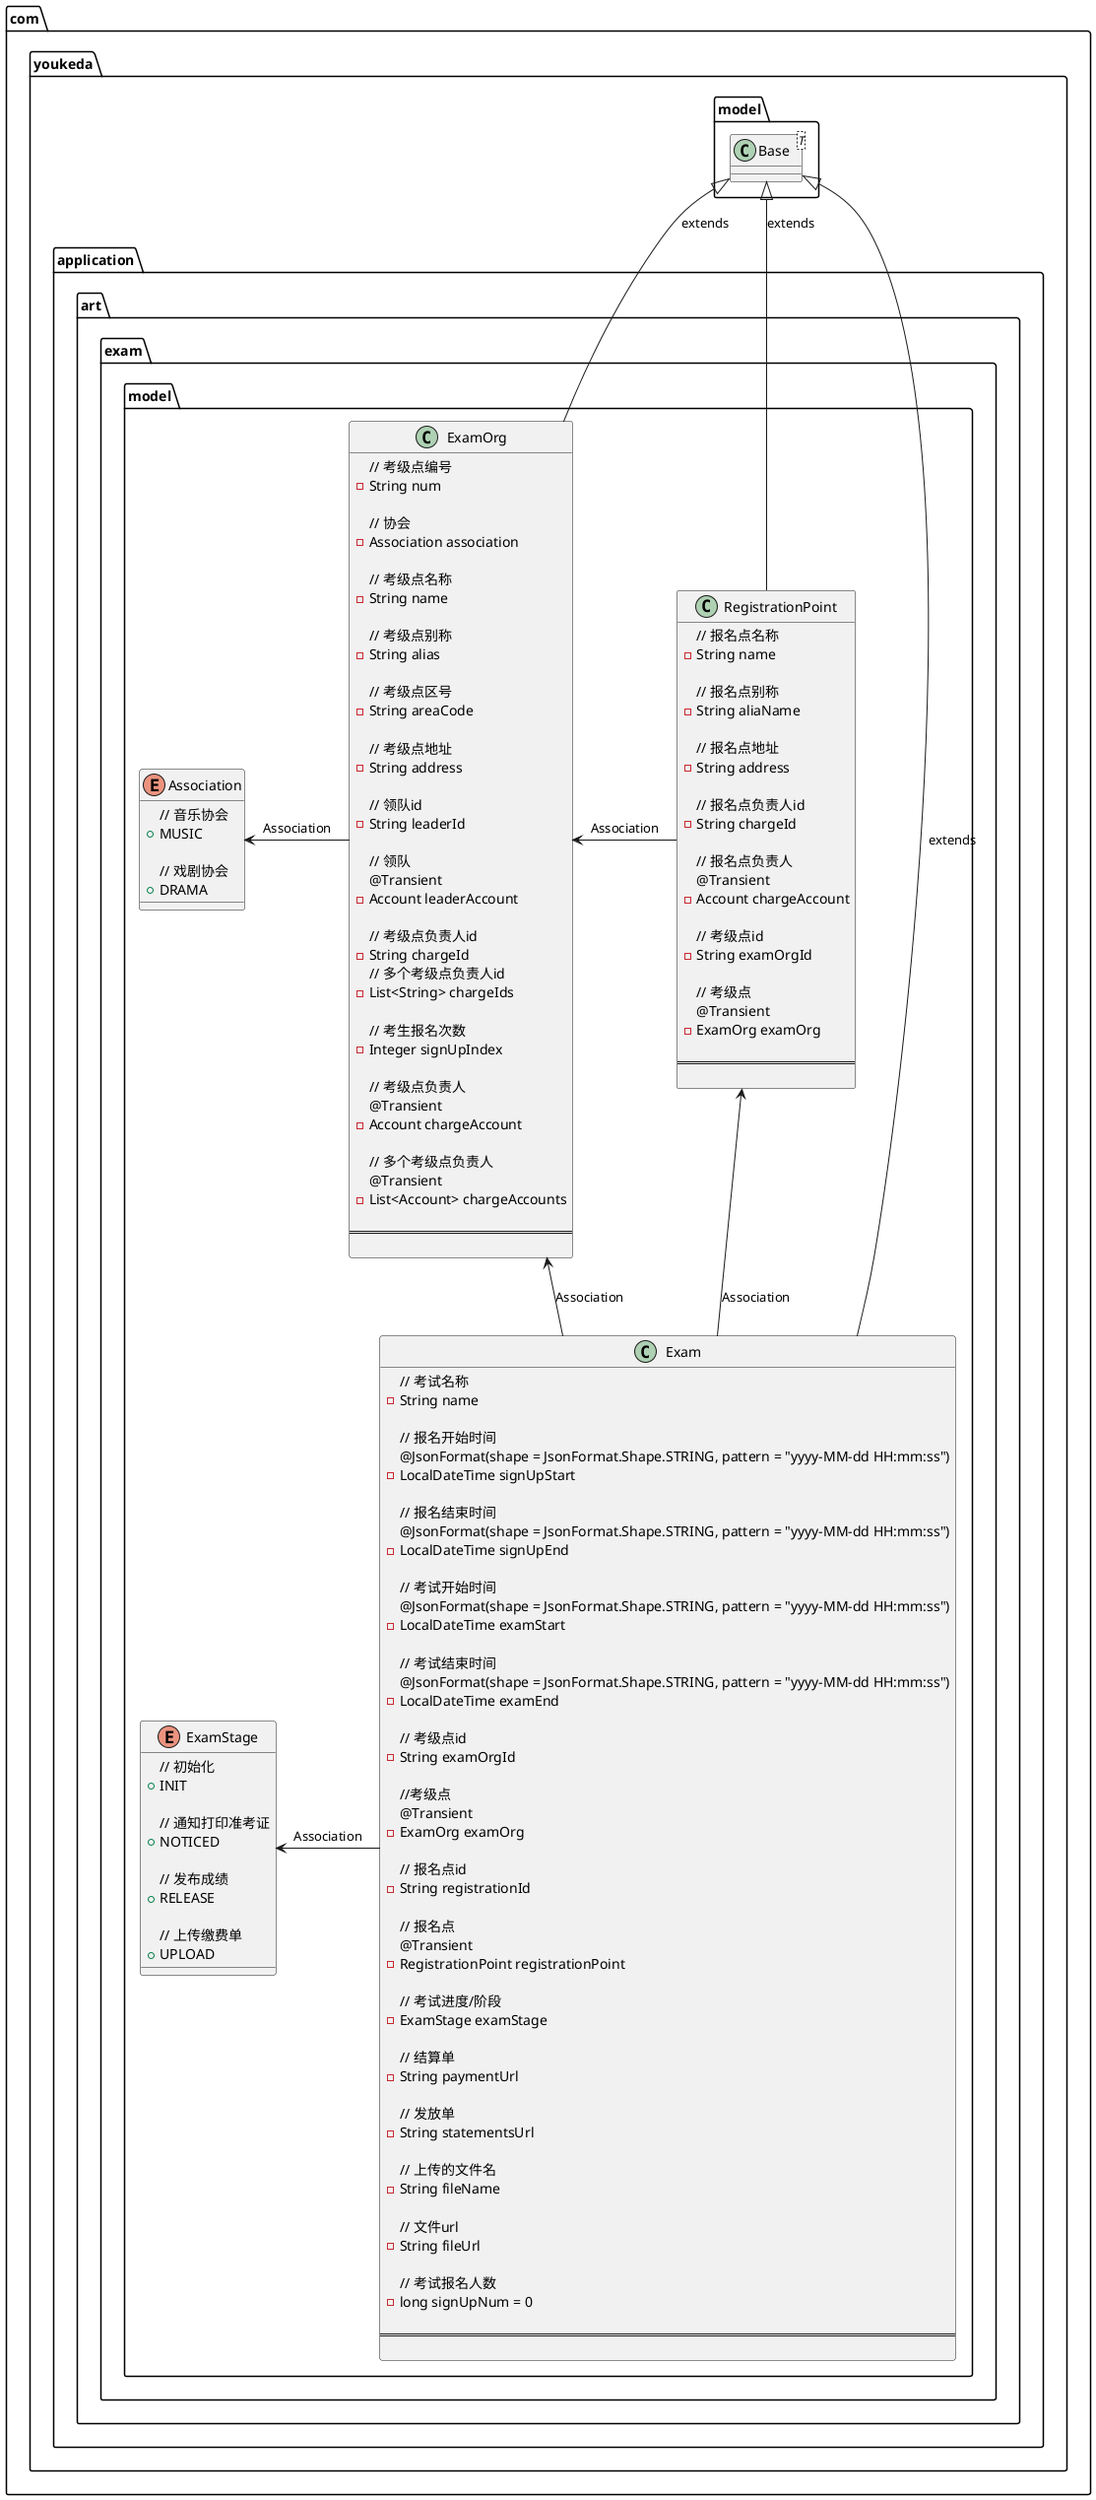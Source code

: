 @startuml
class com.youkeda.model.Base<T> {
}

class com.youkeda.application.art.exam.model.RegistrationPoint {
// 报名点名称
- String name

// 报名点别称
- String aliaName

// 报名点地址
- String address

// 报名点负责人id
- String chargeId

// 报名点负责人
@Transient
- Account chargeAccount

// 考级点id
- String examOrgId

// 考级点
@Transient
- ExamOrg examOrg

====

}

enum com.youkeda.application.art.exam.model.Association {
// 音乐协会
+  MUSIC

// 戏剧协会
+  DRAMA
}

class com.youkeda.application.art.exam.model.ExamOrg {
// 考级点编号
- String num

// 协会
- Association association

// 考级点名称
- String name

// 考级点别称
- String alias

// 考级点区号
- String areaCode

// 考级点地址
- String address

// 领队id
- String leaderId

// 领队
@Transient
- Account leaderAccount

// 考级点负责人id
- String chargeId
// 多个考级点负责人id
- List<String> chargeIds

// 考生报名次数
- Integer signUpIndex

// 考级点负责人
@Transient
- Account chargeAccount

// 多个考级点负责人
@Transient
- List<Account> chargeAccounts

====

}

class com.youkeda.application.art.exam.model.Exam {
// 考试名称
- String name

// 报名开始时间
@JsonFormat(shape = JsonFormat.Shape.STRING, pattern = "yyyy-MM-dd HH:mm:ss")
- LocalDateTime signUpStart

// 报名结束时间
@JsonFormat(shape = JsonFormat.Shape.STRING, pattern = "yyyy-MM-dd HH:mm:ss")
- LocalDateTime signUpEnd

// 考试开始时间
@JsonFormat(shape = JsonFormat.Shape.STRING, pattern = "yyyy-MM-dd HH:mm:ss")
- LocalDateTime examStart

// 考试结束时间
@JsonFormat(shape = JsonFormat.Shape.STRING, pattern = "yyyy-MM-dd HH:mm:ss")
- LocalDateTime examEnd

// 考级点id
- String examOrgId

//考级点
@Transient
- ExamOrg examOrg

// 报名点id
- String registrationId

// 报名点
@Transient
- RegistrationPoint registrationPoint

// 考试进度/阶段
- ExamStage examStage

// 结算单
- String paymentUrl

// 发放单
- String statementsUrl

// 上传的文件名
- String fileName

// 文件url
- String fileUrl

// 考试报名人数
- long signUpNum = 0

====

}

enum com.youkeda.application.art.exam.model.ExamStage {
// 初始化
+ INIT

// 通知打印准考证
+ NOTICED

// 发布成绩
+ RELEASE

// 上传缴费单
+  UPLOAD
}

com.youkeda.model.Base <|-- com.youkeda.application.art.exam.model.RegistrationPoint : extends
com.youkeda.model.Base <|-- com.youkeda.application.art.exam.model.ExamOrg : extends
com.youkeda.model.Base <|-- com.youkeda.application.art.exam.model.Exam : extends

com.youkeda.application.art.exam.model.RegistrationPoint -left-> com.youkeda.application.art.exam.model.ExamOrg : Association

com.youkeda.application.art.exam.model.ExamOrg -left-> com.youkeda.application.art.exam.model.Association : Association

com.youkeda.application.art.exam.model.Exam -left-> com.youkeda.application.art.exam.model.ExamStage : Association
com.youkeda.application.art.exam.model.Exam -up-> com.youkeda.application.art.exam.model.ExamOrg : Association
com.youkeda.application.art.exam.model.Exam -up-> com.youkeda.application.art.exam.model.RegistrationPoint : Association

@enduml
